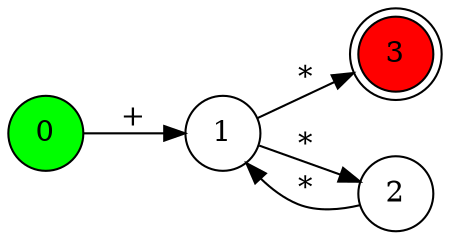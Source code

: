 digraph G {
rankdir = LR
node [shape = circle]
0[style=filled, fillcolor=green]
3[shape = doublecircle, style=filled, fillcolor=red]
{ rank=same; 0 }
{ rank=min; 0 }
{ rank=same; 3 }
{ rank=max; 3 }
0 -> 1 [label="+"]; 
1 -> 2 [label="*"]; 
1 -> 3 [label="*"]; 
2 -> 1 [label="*"]; 

}

